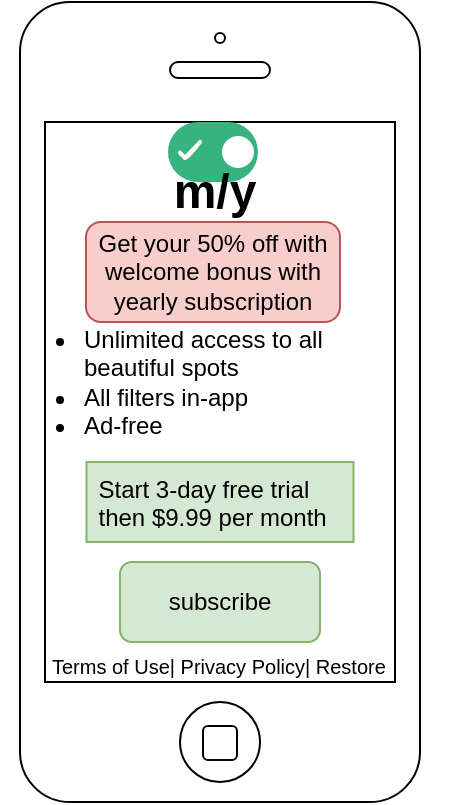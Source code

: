 <mxfile version="17.3.0" type="github">
  <diagram id="CT7mAA3saar8GgUIyssQ" name="Page-1">
    <mxGraphModel dx="1422" dy="794" grid="1" gridSize="10" guides="1" tooltips="1" connect="1" arrows="1" fold="1" page="1" pageScale="1" pageWidth="850" pageHeight="1100" math="0" shadow="0">
      <root>
        <mxCell id="0" />
        <mxCell id="1" parent="0" />
        <mxCell id="zya2DXrz7ZlzBOJnZvWj-1" value="" style="html=1;verticalLabelPosition=bottom;labelBackgroundColor=#ffffff;verticalAlign=top;shadow=0;dashed=0;strokeWidth=1;shape=mxgraph.ios7.misc.iphone;" parent="1" vertex="1">
          <mxGeometry x="270" y="90" width="200" height="400" as="geometry" />
        </mxCell>
        <mxCell id="zya2DXrz7ZlzBOJnZvWj-2" value="subscribe" style="rounded=1;whiteSpace=wrap;html=1;fillColor=#d5e8d4;strokeColor=#82b366;" parent="1" vertex="1">
          <mxGeometry x="320" y="370" width="100" height="40" as="geometry" />
        </mxCell>
        <mxCell id="zya2DXrz7ZlzBOJnZvWj-3" value="" style="fillColor=#36B37E;strokeColor=none;rounded=1;arcSize=50;sketch=0;hachureGap=4;pointerEvents=0;fontFamily=Architects Daughter;fontSource=https%3A%2F%2Ffonts.googleapis.com%2Fcss%3Ffamily%3DArchitects%2BDaughter;fontSize=20;" parent="1" vertex="1">
          <mxGeometry x="344" y="150" width="45" height="30" as="geometry" />
        </mxCell>
        <mxCell id="zya2DXrz7ZlzBOJnZvWj-4" value="" style="shape=ellipse;strokeColor=none;fillColor=#ffffff;sketch=0;hachureGap=4;pointerEvents=0;fontFamily=Architects Daughter;fontSource=https%3A%2F%2Ffonts.googleapis.com%2Fcss%3Ffamily%3DArchitects%2BDaughter;fontSize=20;" parent="zya2DXrz7ZlzBOJnZvWj-3" vertex="1">
          <mxGeometry x="1" y="0.5" width="16" height="16" relative="1" as="geometry">
            <mxPoint x="-18" y="-8" as="offset" />
          </mxGeometry>
        </mxCell>
        <mxCell id="zya2DXrz7ZlzBOJnZvWj-5" value="" style="html=1;shadow=0;dashed=0;shape=mxgraph.atlassian.check;strokeColor=#ffffff;strokeWidth=2;sketch=1;hachureGap=4;pointerEvents=0;fontFamily=Architects Daughter;fontSource=https%3A%2F%2Ffonts.googleapis.com%2Fcss%3Ffamily%3DArchitects%2BDaughter;fontSize=20;" parent="zya2DXrz7ZlzBOJnZvWj-3" vertex="1">
          <mxGeometry y="0.5" width="10" height="8" relative="1" as="geometry">
            <mxPoint x="6" y="-5" as="offset" />
          </mxGeometry>
        </mxCell>
        <mxCell id="zya2DXrz7ZlzBOJnZvWj-7" value="&lt;ul&gt;&lt;li&gt;&lt;span&gt;Unlimited access to all beautiful spots&lt;/span&gt;&lt;/li&gt;&lt;li&gt;All filters in-app&lt;/li&gt;&lt;li&gt;Ad-free&amp;nbsp;&lt;/li&gt;&lt;/ul&gt;" style="text;strokeColor=none;fillColor=none;html=1;whiteSpace=wrap;verticalAlign=middle;overflow=hidden;" parent="1" vertex="1">
          <mxGeometry x="260" y="230" width="200" height="100" as="geometry" />
        </mxCell>
        <mxCell id="zya2DXrz7ZlzBOJnZvWj-8" value="Get your 50% off with welcome bonus with yearly subscription" style="rounded=1;whiteSpace=wrap;html=1;fillColor=#f8cecc;strokeColor=#b85450;" parent="1" vertex="1">
          <mxGeometry x="303" y="200" width="127" height="50" as="geometry" />
        </mxCell>
        <mxCell id="Mrl8cDiGITw5wIeOmt_e-1" value="Terms of Use| Privacy Policy| Restore" style="text;strokeColor=none;fillColor=none;spacingLeft=4;spacingRight=4;overflow=hidden;rotatable=0;points=[[0,0.5],[1,0.5]];portConstraint=eastwest;fontSize=10;" vertex="1" parent="1">
          <mxGeometry x="280" y="410" width="210" height="30" as="geometry" />
        </mxCell>
        <mxCell id="zya2DXrz7ZlzBOJnZvWj-6" value="m/y" style="text;strokeColor=none;fillColor=none;html=1;fontSize=24;fontStyle=1;verticalAlign=middle;align=center;" parent="1" vertex="1">
          <mxGeometry x="344" y="180" width="45" height="10" as="geometry" />
        </mxCell>
        <mxCell id="Mrl8cDiGITw5wIeOmt_e-6" value="Start 3-day free trial&#xa;then $9.99 per month" style="text;strokeColor=#82b366;fillColor=#d5e8d4;spacingLeft=4;spacingRight=4;overflow=hidden;rotatable=0;points=[[0,0.5],[1,0.5]];portConstraint=eastwest;fontSize=12;" vertex="1" parent="1">
          <mxGeometry x="303.25" y="320" width="133.5" height="40" as="geometry" />
        </mxCell>
      </root>
    </mxGraphModel>
  </diagram>
</mxfile>
